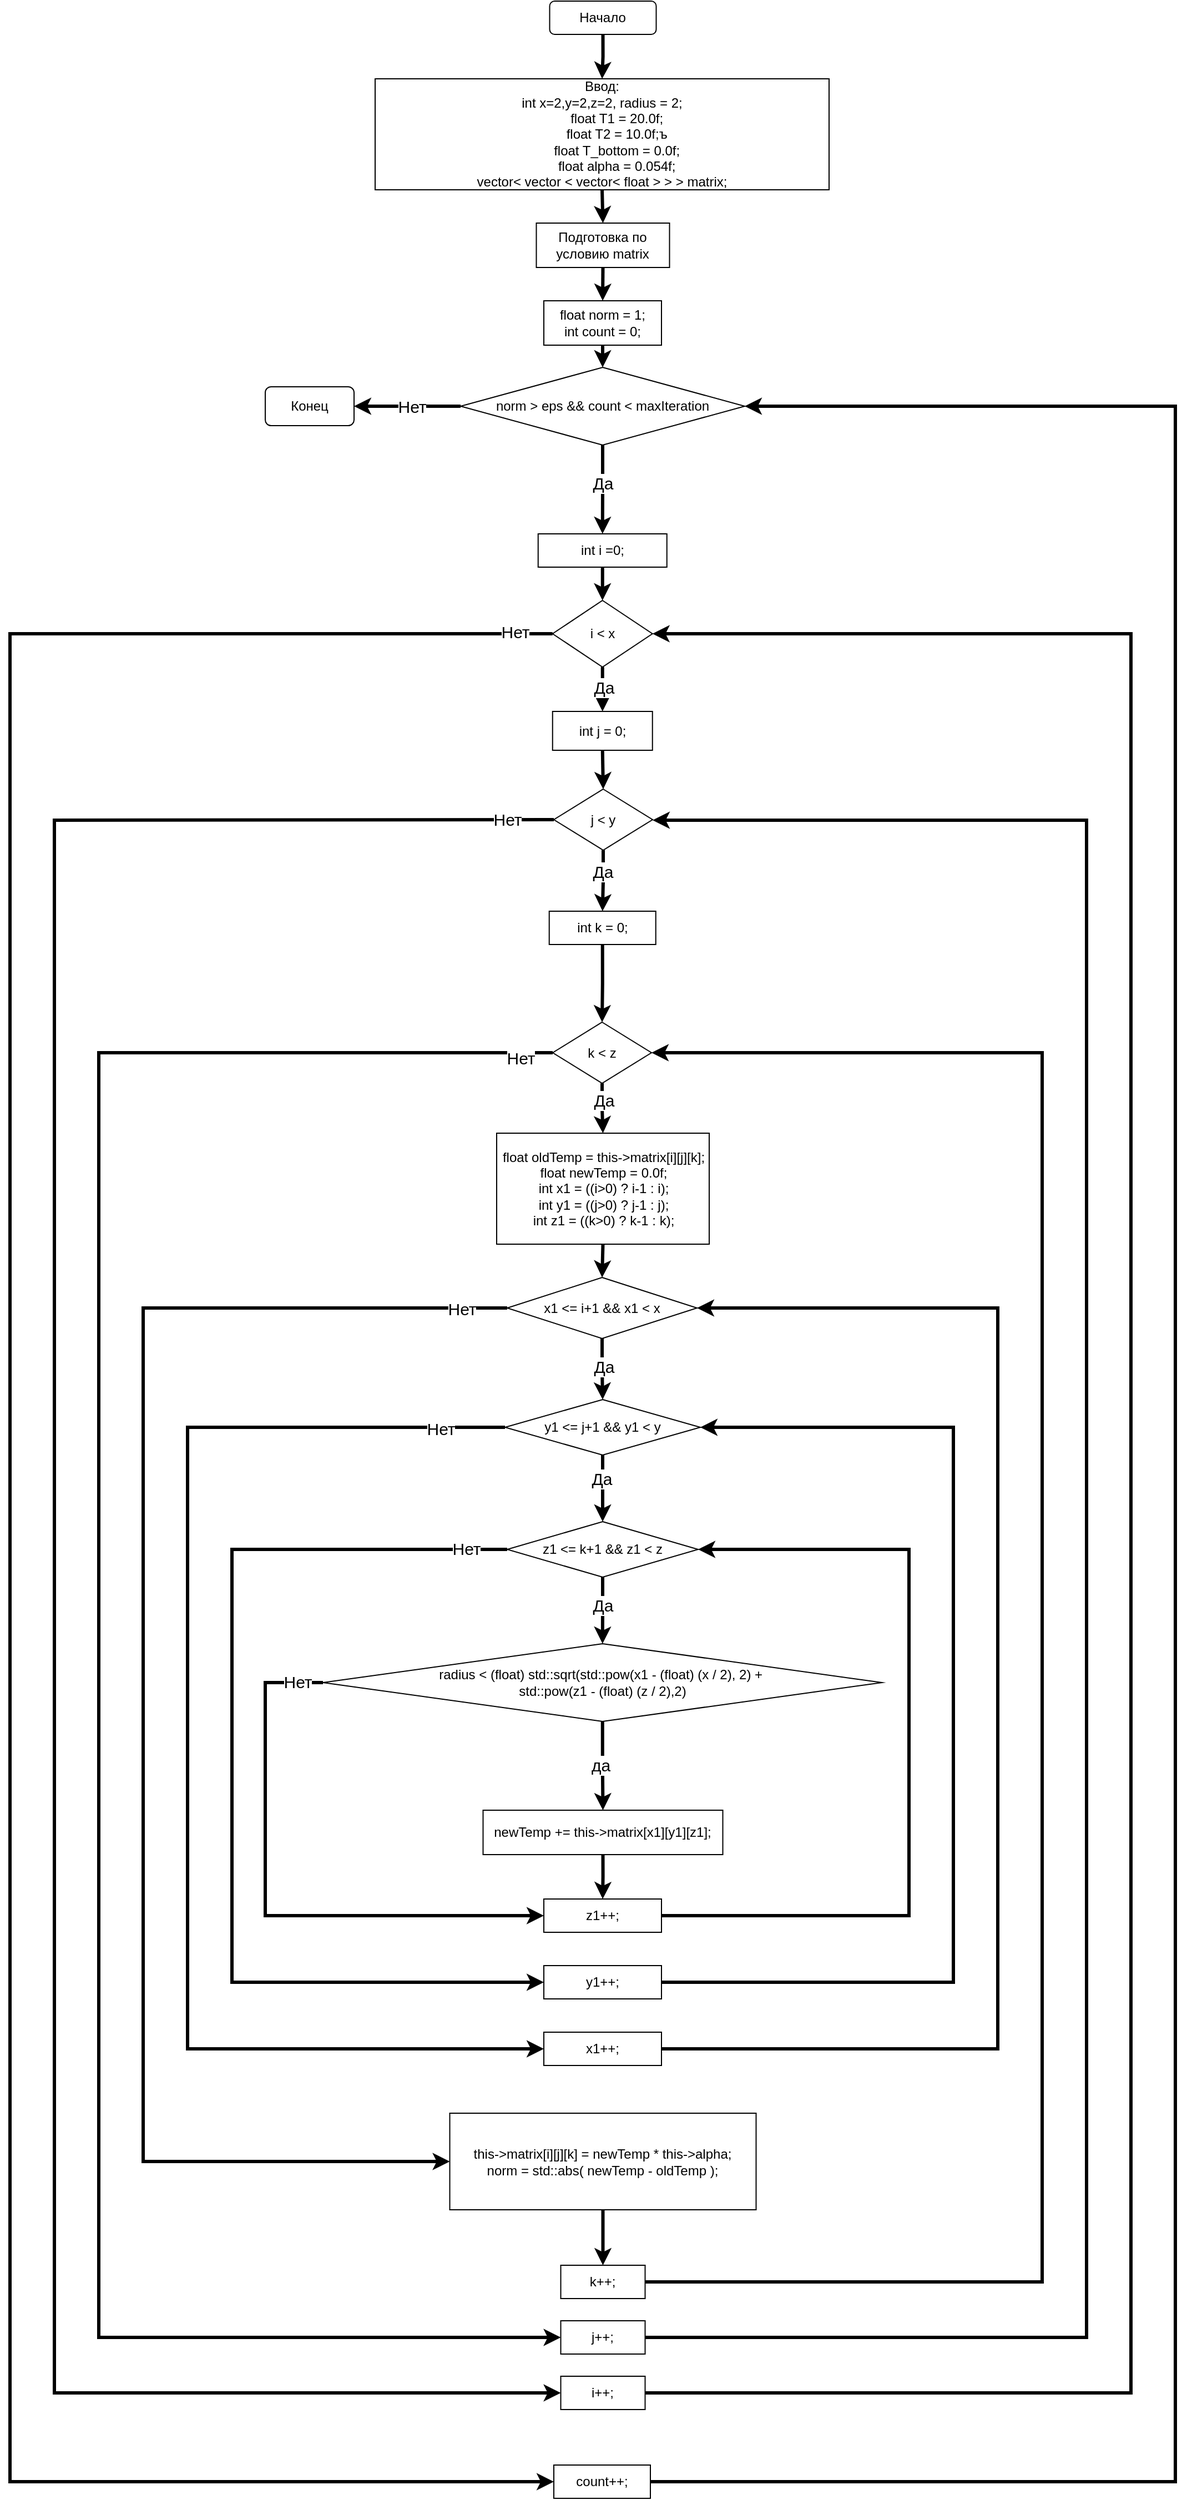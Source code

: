 <mxfile version="22.1.11" type="device">
  <diagram name="Страница — 1" id="awArnvR5Iuga0fq9ilaS">
    <mxGraphModel dx="2514" dy="2056" grid="1" gridSize="10" guides="1" tooltips="1" connect="1" arrows="1" fold="1" page="1" pageScale="1" pageWidth="827" pageHeight="1169" math="0" shadow="0">
      <root>
        <mxCell id="0" />
        <mxCell id="1" parent="0" />
        <mxCell id="TS6oc4gRKHX0Rn7SnbGG-12" style="edgeStyle=orthogonalEdgeStyle;rounded=0;orthogonalLoop=1;jettySize=auto;html=1;exitX=0.5;exitY=1;exitDx=0;exitDy=0;entryX=0.5;entryY=0;entryDx=0;entryDy=0;strokeWidth=3;" edge="1" parent="1" source="TS6oc4gRKHX0Rn7SnbGG-1" target="TS6oc4gRKHX0Rn7SnbGG-11">
          <mxGeometry relative="1" as="geometry" />
        </mxCell>
        <mxCell id="TS6oc4gRKHX0Rn7SnbGG-1" value="Начало" style="rounded=1;whiteSpace=wrap;html=1;" vertex="1" parent="1">
          <mxGeometry x="366.25" y="-180" width="96" height="30" as="geometry" />
        </mxCell>
        <mxCell id="TS6oc4gRKHX0Rn7SnbGG-8" style="edgeStyle=orthogonalEdgeStyle;rounded=0;orthogonalLoop=1;jettySize=auto;html=1;exitX=0.5;exitY=1;exitDx=0;exitDy=0;entryX=0.5;entryY=0;entryDx=0;entryDy=0;strokeWidth=3;" edge="1" parent="1" source="TS6oc4gRKHX0Rn7SnbGG-2" target="TS6oc4gRKHX0Rn7SnbGG-4">
          <mxGeometry relative="1" as="geometry" />
        </mxCell>
        <mxCell id="TS6oc4gRKHX0Rn7SnbGG-2" value="&lt;div&gt;float norm = 1;&lt;/div&gt;&lt;div&gt;&lt;span style=&quot;background-color: initial;&quot;&gt;int count = 0;&lt;/span&gt;&lt;/div&gt;" style="rounded=0;whiteSpace=wrap;html=1;" vertex="1" parent="1">
          <mxGeometry x="361" y="90" width="106" height="40" as="geometry" />
        </mxCell>
        <mxCell id="TS6oc4gRKHX0Rn7SnbGG-7" style="edgeStyle=orthogonalEdgeStyle;rounded=0;orthogonalLoop=1;jettySize=auto;html=1;exitX=0.5;exitY=1;exitDx=0;exitDy=0;entryX=0.5;entryY=0;entryDx=0;entryDy=0;strokeWidth=3;" edge="1" parent="1" source="TS6oc4gRKHX0Rn7SnbGG-4" target="TS6oc4gRKHX0Rn7SnbGG-89">
          <mxGeometry relative="1" as="geometry">
            <mxPoint x="414" y="280" as="targetPoint" />
          </mxGeometry>
        </mxCell>
        <mxCell id="TS6oc4gRKHX0Rn7SnbGG-9" value="&lt;font style=&quot;font-size: 15px;&quot;&gt;Да&lt;/font&gt;" style="edgeLabel;html=1;align=center;verticalAlign=middle;resizable=0;points=[];" vertex="1" connectable="0" parent="TS6oc4gRKHX0Rn7SnbGG-7">
          <mxGeometry x="-0.15" relative="1" as="geometry">
            <mxPoint as="offset" />
          </mxGeometry>
        </mxCell>
        <mxCell id="TS6oc4gRKHX0Rn7SnbGG-82" style="edgeStyle=orthogonalEdgeStyle;rounded=0;orthogonalLoop=1;jettySize=auto;html=1;exitX=0;exitY=0.5;exitDx=0;exitDy=0;entryX=1;entryY=0.5;entryDx=0;entryDy=0;strokeWidth=3;" edge="1" parent="1" source="TS6oc4gRKHX0Rn7SnbGG-4" target="TS6oc4gRKHX0Rn7SnbGG-81">
          <mxGeometry relative="1" as="geometry" />
        </mxCell>
        <mxCell id="TS6oc4gRKHX0Rn7SnbGG-83" value="&lt;font style=&quot;font-size: 15px;&quot;&gt;Нет&lt;/font&gt;" style="edgeLabel;html=1;align=center;verticalAlign=middle;resizable=0;points=[];" vertex="1" connectable="0" parent="TS6oc4gRKHX0Rn7SnbGG-82">
          <mxGeometry x="-0.07" relative="1" as="geometry">
            <mxPoint as="offset" />
          </mxGeometry>
        </mxCell>
        <mxCell id="TS6oc4gRKHX0Rn7SnbGG-4" value="norm &amp;gt; eps &amp;amp;&amp;amp; count &amp;lt; maxIteration" style="rhombus;whiteSpace=wrap;html=1;" vertex="1" parent="1">
          <mxGeometry x="286" y="150" width="256" height="70" as="geometry" />
        </mxCell>
        <mxCell id="TS6oc4gRKHX0Rn7SnbGG-78" style="edgeStyle=orthogonalEdgeStyle;rounded=0;orthogonalLoop=1;jettySize=auto;html=1;entryX=0;entryY=0.5;entryDx=0;entryDy=0;strokeWidth=3;exitX=0;exitY=0.5;exitDx=0;exitDy=0;" edge="1" parent="1" source="TS6oc4gRKHX0Rn7SnbGG-87" target="TS6oc4gRKHX0Rn7SnbGG-74">
          <mxGeometry relative="1" as="geometry">
            <mxPoint x="369" y="557.5" as="sourcePoint" />
            <Array as="points">
              <mxPoint x="-120" y="390" />
              <mxPoint x="-120" y="2055" />
            </Array>
          </mxGeometry>
        </mxCell>
        <mxCell id="TS6oc4gRKHX0Rn7SnbGG-79" value="&lt;font style=&quot;font-size: 15px;&quot;&gt;Нет&lt;/font&gt;" style="edgeLabel;html=1;align=center;verticalAlign=middle;resizable=0;points=[];" vertex="1" connectable="0" parent="TS6oc4gRKHX0Rn7SnbGG-78">
          <mxGeometry x="-0.974" y="-2" relative="1" as="geometry">
            <mxPoint as="offset" />
          </mxGeometry>
        </mxCell>
        <mxCell id="TS6oc4gRKHX0Rn7SnbGG-76" style="edgeStyle=orthogonalEdgeStyle;rounded=0;orthogonalLoop=1;jettySize=auto;html=1;exitX=0.5;exitY=1;exitDx=0;exitDy=0;entryX=0.5;entryY=0;entryDx=0;entryDy=0;strokeWidth=3;" edge="1" parent="1" source="TS6oc4gRKHX0Rn7SnbGG-11" target="TS6oc4gRKHX0Rn7SnbGG-75">
          <mxGeometry relative="1" as="geometry" />
        </mxCell>
        <mxCell id="TS6oc4gRKHX0Rn7SnbGG-11" value="Ввод:&lt;br&gt;&lt;div style=&quot;border-color: var(--border-color);&quot;&gt;int x=2,y=2,z=2, radius = 2;&lt;/div&gt;&lt;div style=&quot;border-color: var(--border-color);&quot;&gt;&amp;nbsp; &amp;nbsp; &amp;nbsp; &amp;nbsp; float T1 = 20.0f;&lt;/div&gt;&lt;div style=&quot;border-color: var(--border-color);&quot;&gt;&amp;nbsp; &amp;nbsp; &amp;nbsp; &amp;nbsp; float T2 = 10.0f;ъ&lt;/div&gt;&lt;div style=&quot;border-color: var(--border-color);&quot;&gt;&amp;nbsp; &amp;nbsp; &amp;nbsp; &amp;nbsp; float T_bottom = 0.0f;&lt;/div&gt;&lt;div style=&quot;border-color: var(--border-color);&quot;&gt;&amp;nbsp; &amp;nbsp; &amp;nbsp; &amp;nbsp; float alpha = 0.054f;&lt;/div&gt;&lt;div style=&quot;border-color: var(--border-color);&quot;&gt;vector&amp;lt; vector &amp;lt; vector&amp;lt; float &amp;gt; &amp;gt; &amp;gt; matrix;&lt;br&gt;&lt;/div&gt;" style="rounded=0;whiteSpace=wrap;html=1;" vertex="1" parent="1">
          <mxGeometry x="209" y="-110" width="409" height="100" as="geometry" />
        </mxCell>
        <mxCell id="TS6oc4gRKHX0Rn7SnbGG-71" style="edgeStyle=orthogonalEdgeStyle;rounded=0;orthogonalLoop=1;jettySize=auto;html=1;exitX=0;exitY=0.5;exitDx=0;exitDy=0;entryX=0;entryY=0.5;entryDx=0;entryDy=0;strokeWidth=3;" edge="1" parent="1" source="TS6oc4gRKHX0Rn7SnbGG-93" target="TS6oc4gRKHX0Rn7SnbGG-70">
          <mxGeometry relative="1" as="geometry">
            <mxPoint x="369" y="667.5" as="sourcePoint" />
            <Array as="points">
              <mxPoint x="369" y="558" />
              <mxPoint x="-80" y="558" />
              <mxPoint x="-80" y="1975" />
            </Array>
          </mxGeometry>
        </mxCell>
        <mxCell id="TS6oc4gRKHX0Rn7SnbGG-72" value="&lt;font style=&quot;font-size: 15px;&quot;&gt;Нет&lt;/font&gt;" style="edgeLabel;html=1;align=center;verticalAlign=middle;resizable=0;points=[];" vertex="1" connectable="0" parent="TS6oc4gRKHX0Rn7SnbGG-71">
          <mxGeometry x="-0.964" y="-1" relative="1" as="geometry">
            <mxPoint as="offset" />
          </mxGeometry>
        </mxCell>
        <mxCell id="TS6oc4gRKHX0Rn7SnbGG-21" style="edgeStyle=orthogonalEdgeStyle;rounded=0;orthogonalLoop=1;jettySize=auto;html=1;exitX=0.5;exitY=1;exitDx=0;exitDy=0;entryX=0.5;entryY=0;entryDx=0;entryDy=0;strokeWidth=3;" edge="1" parent="1" source="TS6oc4gRKHX0Rn7SnbGG-16" target="TS6oc4gRKHX0Rn7SnbGG-20">
          <mxGeometry relative="1" as="geometry" />
        </mxCell>
        <mxCell id="TS6oc4gRKHX0Rn7SnbGG-22" value="&lt;font style=&quot;font-size: 15px;&quot;&gt;Да&lt;/font&gt;" style="edgeLabel;html=1;align=center;verticalAlign=middle;resizable=0;points=[];" vertex="1" connectable="0" parent="TS6oc4gRKHX0Rn7SnbGG-21">
          <mxGeometry x="-0.348" y="1" relative="1" as="geometry">
            <mxPoint as="offset" />
          </mxGeometry>
        </mxCell>
        <mxCell id="TS6oc4gRKHX0Rn7SnbGG-67" style="edgeStyle=orthogonalEdgeStyle;rounded=0;orthogonalLoop=1;jettySize=auto;html=1;exitX=0;exitY=0.5;exitDx=0;exitDy=0;entryX=0;entryY=0.5;entryDx=0;entryDy=0;strokeWidth=3;" edge="1" parent="1" source="TS6oc4gRKHX0Rn7SnbGG-16" target="TS6oc4gRKHX0Rn7SnbGG-65">
          <mxGeometry relative="1" as="geometry">
            <Array as="points">
              <mxPoint x="-40" y="767" />
              <mxPoint x="-40" y="1925" />
            </Array>
          </mxGeometry>
        </mxCell>
        <mxCell id="TS6oc4gRKHX0Rn7SnbGG-68" value="&lt;font style=&quot;font-size: 15px;&quot;&gt;Нет&lt;/font&gt;" style="edgeLabel;html=1;align=center;verticalAlign=middle;resizable=0;points=[];" vertex="1" connectable="0" parent="TS6oc4gRKHX0Rn7SnbGG-67">
          <mxGeometry x="-0.969" y="4" relative="1" as="geometry">
            <mxPoint x="1" as="offset" />
          </mxGeometry>
        </mxCell>
        <mxCell id="TS6oc4gRKHX0Rn7SnbGG-16" value="k &amp;lt; z" style="rhombus;whiteSpace=wrap;html=1;" vertex="1" parent="1">
          <mxGeometry x="369" y="740" width="89" height="55" as="geometry" />
        </mxCell>
        <mxCell id="TS6oc4gRKHX0Rn7SnbGG-34" style="edgeStyle=orthogonalEdgeStyle;rounded=0;orthogonalLoop=1;jettySize=auto;html=1;exitX=0.5;exitY=1;exitDx=0;exitDy=0;entryX=0.5;entryY=0;entryDx=0;entryDy=0;strokeWidth=3;" edge="1" parent="1" source="TS6oc4gRKHX0Rn7SnbGG-20" target="TS6oc4gRKHX0Rn7SnbGG-28">
          <mxGeometry relative="1" as="geometry" />
        </mxCell>
        <mxCell id="TS6oc4gRKHX0Rn7SnbGG-20" value="&lt;div&gt;float oldTemp = this-&amp;gt;matrix[i][j][k];&lt;/div&gt;&lt;div&gt;&lt;span style=&quot;background-color: initial;&quot;&gt;float newTemp = 0.0f;&lt;/span&gt;&lt;/div&gt;&lt;div&gt;&lt;span style=&quot;background-color: initial;&quot;&gt;int x1 = ((i&amp;gt;0) ? i-1 : i);&lt;br&gt;&lt;/span&gt;&lt;/div&gt;&lt;div&gt;&lt;span style=&quot;background-color: initial;&quot;&gt;int y1 = ((j&amp;gt;0) ? j-1 : j);&lt;/span&gt;&lt;br&gt;&lt;/div&gt;&lt;div&gt;&lt;span style=&quot;background-color: initial;&quot;&gt;int z1 = ((k&amp;gt;0) ? k-1 : k);&lt;br&gt;&lt;/span&gt;&lt;/div&gt;" style="rounded=0;whiteSpace=wrap;html=1;" vertex="1" parent="1">
          <mxGeometry x="318.5" y="840" width="191.5" height="100" as="geometry" />
        </mxCell>
        <mxCell id="TS6oc4gRKHX0Rn7SnbGG-26" style="edgeStyle=orthogonalEdgeStyle;rounded=0;orthogonalLoop=1;jettySize=auto;html=1;exitX=0.5;exitY=1;exitDx=0;exitDy=0;entryX=0.5;entryY=0;entryDx=0;entryDy=0;strokeWidth=3;" edge="1" parent="1" source="TS6oc4gRKHX0Rn7SnbGG-28" target="TS6oc4gRKHX0Rn7SnbGG-31">
          <mxGeometry relative="1" as="geometry" />
        </mxCell>
        <mxCell id="TS6oc4gRKHX0Rn7SnbGG-27" value="&lt;font style=&quot;font-size: 15px;&quot;&gt;Да&lt;/font&gt;" style="edgeLabel;html=1;align=center;verticalAlign=middle;resizable=0;points=[];" vertex="1" connectable="0" parent="TS6oc4gRKHX0Rn7SnbGG-26">
          <mxGeometry x="-0.115" y="1" relative="1" as="geometry">
            <mxPoint as="offset" />
          </mxGeometry>
        </mxCell>
        <mxCell id="TS6oc4gRKHX0Rn7SnbGG-59" style="edgeStyle=orthogonalEdgeStyle;rounded=0;orthogonalLoop=1;jettySize=auto;html=1;exitX=0;exitY=0.5;exitDx=0;exitDy=0;entryX=0;entryY=0.5;entryDx=0;entryDy=0;strokeWidth=3;" edge="1" parent="1" source="TS6oc4gRKHX0Rn7SnbGG-28" target="TS6oc4gRKHX0Rn7SnbGG-58">
          <mxGeometry relative="1" as="geometry">
            <Array as="points">
              <mxPoint y="997" />
              <mxPoint y="1767" />
            </Array>
          </mxGeometry>
        </mxCell>
        <mxCell id="TS6oc4gRKHX0Rn7SnbGG-60" value="&lt;font style=&quot;font-size: 15px;&quot;&gt;Нет&lt;/font&gt;" style="edgeLabel;html=1;align=center;verticalAlign=middle;resizable=0;points=[];" vertex="1" connectable="0" parent="TS6oc4gRKHX0Rn7SnbGG-59">
          <mxGeometry x="-0.973" y="3" relative="1" as="geometry">
            <mxPoint x="-23" y="-3" as="offset" />
          </mxGeometry>
        </mxCell>
        <mxCell id="TS6oc4gRKHX0Rn7SnbGG-28" value="x1 &amp;lt;= i+1 &amp;amp;&amp;amp; x1 &amp;lt; x" style="rhombus;whiteSpace=wrap;html=1;" vertex="1" parent="1">
          <mxGeometry x="328" y="970" width="171" height="55" as="geometry" />
        </mxCell>
        <mxCell id="TS6oc4gRKHX0Rn7SnbGG-29" style="edgeStyle=orthogonalEdgeStyle;rounded=0;orthogonalLoop=1;jettySize=auto;html=1;exitX=0.5;exitY=1;exitDx=0;exitDy=0;entryX=0.5;entryY=0;entryDx=0;entryDy=0;strokeWidth=3;" edge="1" parent="1" source="TS6oc4gRKHX0Rn7SnbGG-31" target="TS6oc4gRKHX0Rn7SnbGG-33">
          <mxGeometry relative="1" as="geometry" />
        </mxCell>
        <mxCell id="TS6oc4gRKHX0Rn7SnbGG-30" value="&lt;font style=&quot;font-size: 15px;&quot;&gt;Да&lt;/font&gt;" style="edgeLabel;html=1;align=center;verticalAlign=middle;resizable=0;points=[];" vertex="1" connectable="0" parent="TS6oc4gRKHX0Rn7SnbGG-29">
          <mxGeometry x="-0.324" y="-1" relative="1" as="geometry">
            <mxPoint as="offset" />
          </mxGeometry>
        </mxCell>
        <mxCell id="TS6oc4gRKHX0Rn7SnbGG-55" style="edgeStyle=orthogonalEdgeStyle;rounded=0;orthogonalLoop=1;jettySize=auto;html=1;exitX=0;exitY=0.5;exitDx=0;exitDy=0;entryX=0;entryY=0.5;entryDx=0;entryDy=0;strokeWidth=3;" edge="1" parent="1" source="TS6oc4gRKHX0Rn7SnbGG-31" target="TS6oc4gRKHX0Rn7SnbGG-54">
          <mxGeometry relative="1" as="geometry">
            <Array as="points">
              <mxPoint x="40" y="1105" />
              <mxPoint x="40" y="1665" />
            </Array>
          </mxGeometry>
        </mxCell>
        <mxCell id="TS6oc4gRKHX0Rn7SnbGG-56" value="&lt;font style=&quot;font-size: 15px;&quot;&gt;Нет&lt;/font&gt;" style="edgeLabel;html=1;align=center;verticalAlign=middle;resizable=0;points=[];" vertex="1" connectable="0" parent="TS6oc4gRKHX0Rn7SnbGG-55">
          <mxGeometry x="-0.901" y="1" relative="1" as="geometry">
            <mxPoint as="offset" />
          </mxGeometry>
        </mxCell>
        <mxCell id="TS6oc4gRKHX0Rn7SnbGG-31" value="y1 &amp;lt;= j+1 &amp;amp;&amp;amp; y1 &amp;lt; y" style="rhombus;whiteSpace=wrap;html=1;" vertex="1" parent="1">
          <mxGeometry x="326" y="1080" width="176" height="50" as="geometry" />
        </mxCell>
        <mxCell id="TS6oc4gRKHX0Rn7SnbGG-36" style="edgeStyle=orthogonalEdgeStyle;rounded=0;orthogonalLoop=1;jettySize=auto;html=1;exitX=0.5;exitY=1;exitDx=0;exitDy=0;entryX=0.5;entryY=0;entryDx=0;entryDy=0;strokeWidth=3;" edge="1" parent="1" source="TS6oc4gRKHX0Rn7SnbGG-33" target="TS6oc4gRKHX0Rn7SnbGG-35">
          <mxGeometry relative="1" as="geometry" />
        </mxCell>
        <mxCell id="TS6oc4gRKHX0Rn7SnbGG-37" value="&lt;font style=&quot;font-size: 15px;&quot;&gt;Да&lt;/font&gt;" style="edgeLabel;html=1;align=center;verticalAlign=middle;resizable=0;points=[];" vertex="1" connectable="0" parent="TS6oc4gRKHX0Rn7SnbGG-36">
          <mxGeometry x="-0.166" relative="1" as="geometry">
            <mxPoint as="offset" />
          </mxGeometry>
        </mxCell>
        <mxCell id="TS6oc4gRKHX0Rn7SnbGG-51" style="edgeStyle=orthogonalEdgeStyle;rounded=0;orthogonalLoop=1;jettySize=auto;html=1;exitX=0;exitY=0.5;exitDx=0;exitDy=0;entryX=0;entryY=0.5;entryDx=0;entryDy=0;strokeWidth=3;" edge="1" parent="1" source="TS6oc4gRKHX0Rn7SnbGG-33" target="TS6oc4gRKHX0Rn7SnbGG-50">
          <mxGeometry relative="1" as="geometry">
            <Array as="points">
              <mxPoint x="80" y="1215" />
              <mxPoint x="80" y="1605" />
            </Array>
          </mxGeometry>
        </mxCell>
        <mxCell id="TS6oc4gRKHX0Rn7SnbGG-52" value="&lt;font style=&quot;font-size: 15px;&quot;&gt;Нет&lt;/font&gt;" style="edgeLabel;html=1;align=center;verticalAlign=middle;resizable=0;points=[];" vertex="1" connectable="0" parent="TS6oc4gRKHX0Rn7SnbGG-51">
          <mxGeometry x="-0.919" y="-1" relative="1" as="geometry">
            <mxPoint as="offset" />
          </mxGeometry>
        </mxCell>
        <mxCell id="TS6oc4gRKHX0Rn7SnbGG-33" value="z1 &amp;lt;= k+1 &amp;amp;&amp;amp; z1 &amp;lt; z" style="rhombus;whiteSpace=wrap;html=1;" vertex="1" parent="1">
          <mxGeometry x="328" y="1190" width="172" height="50" as="geometry" />
        </mxCell>
        <mxCell id="TS6oc4gRKHX0Rn7SnbGG-39" style="edgeStyle=orthogonalEdgeStyle;rounded=0;orthogonalLoop=1;jettySize=auto;html=1;exitX=0.5;exitY=1;exitDx=0;exitDy=0;entryX=0.5;entryY=0;entryDx=0;entryDy=0;strokeWidth=3;" edge="1" parent="1" source="TS6oc4gRKHX0Rn7SnbGG-35" target="TS6oc4gRKHX0Rn7SnbGG-38">
          <mxGeometry relative="1" as="geometry" />
        </mxCell>
        <mxCell id="TS6oc4gRKHX0Rn7SnbGG-40" value="&lt;font style=&quot;font-size: 15px;&quot;&gt;да&lt;/font&gt;" style="edgeLabel;html=1;align=center;verticalAlign=middle;resizable=0;points=[];" vertex="1" connectable="0" parent="TS6oc4gRKHX0Rn7SnbGG-39">
          <mxGeometry x="-0.045" y="-2" relative="1" as="geometry">
            <mxPoint as="offset" />
          </mxGeometry>
        </mxCell>
        <mxCell id="TS6oc4gRKHX0Rn7SnbGG-44" style="edgeStyle=orthogonalEdgeStyle;rounded=0;orthogonalLoop=1;jettySize=auto;html=1;exitX=0;exitY=0.5;exitDx=0;exitDy=0;entryX=0;entryY=0.5;entryDx=0;entryDy=0;strokeWidth=3;" edge="1" parent="1" source="TS6oc4gRKHX0Rn7SnbGG-35" target="TS6oc4gRKHX0Rn7SnbGG-41">
          <mxGeometry relative="1" as="geometry">
            <Array as="points">
              <mxPoint x="110" y="1335" />
              <mxPoint x="110" y="1545" />
            </Array>
          </mxGeometry>
        </mxCell>
        <mxCell id="TS6oc4gRKHX0Rn7SnbGG-45" value="&lt;font style=&quot;font-size: 15px;&quot;&gt;Нет&lt;/font&gt;" style="edgeLabel;html=1;align=center;verticalAlign=middle;resizable=0;points=[];" vertex="1" connectable="0" parent="TS6oc4gRKHX0Rn7SnbGG-44">
          <mxGeometry x="-0.908" y="-1" relative="1" as="geometry">
            <mxPoint as="offset" />
          </mxGeometry>
        </mxCell>
        <mxCell id="TS6oc4gRKHX0Rn7SnbGG-35" value="radius &amp;lt;&amp;nbsp;(float) std::sqrt(std::pow(x1 - (float) (x / 2), 2) +&amp;nbsp;&lt;br&gt;&lt;span style=&quot;background-color: initial;&quot;&gt;std::pow(z1 - (float) (z / 2),&lt;/span&gt;&lt;span style=&quot;background-color: initial;&quot;&gt;2)&lt;/span&gt;" style="rhombus;whiteSpace=wrap;html=1;" vertex="1" parent="1">
          <mxGeometry x="162" y="1300" width="503.75" height="70" as="geometry" />
        </mxCell>
        <mxCell id="TS6oc4gRKHX0Rn7SnbGG-43" style="edgeStyle=orthogonalEdgeStyle;rounded=0;orthogonalLoop=1;jettySize=auto;html=1;exitX=0.5;exitY=1;exitDx=0;exitDy=0;entryX=0.5;entryY=0;entryDx=0;entryDy=0;strokeWidth=3;" edge="1" parent="1" source="TS6oc4gRKHX0Rn7SnbGG-38" target="TS6oc4gRKHX0Rn7SnbGG-41">
          <mxGeometry relative="1" as="geometry" />
        </mxCell>
        <mxCell id="TS6oc4gRKHX0Rn7SnbGG-38" value="newTemp += this-&amp;gt;matrix[x1][y1][z1];" style="rounded=0;whiteSpace=wrap;html=1;" vertex="1" parent="1">
          <mxGeometry x="306.25" y="1450" width="216" height="40" as="geometry" />
        </mxCell>
        <mxCell id="TS6oc4gRKHX0Rn7SnbGG-48" style="edgeStyle=orthogonalEdgeStyle;rounded=0;orthogonalLoop=1;jettySize=auto;html=1;exitX=1;exitY=0.5;exitDx=0;exitDy=0;entryX=1;entryY=0.5;entryDx=0;entryDy=0;strokeWidth=3;" edge="1" parent="1" source="TS6oc4gRKHX0Rn7SnbGG-41" target="TS6oc4gRKHX0Rn7SnbGG-33">
          <mxGeometry relative="1" as="geometry">
            <Array as="points">
              <mxPoint x="690" y="1545" />
              <mxPoint x="690" y="1215" />
            </Array>
          </mxGeometry>
        </mxCell>
        <mxCell id="TS6oc4gRKHX0Rn7SnbGG-41" value="z1++;" style="rounded=0;whiteSpace=wrap;html=1;" vertex="1" parent="1">
          <mxGeometry x="361" y="1530" width="106" height="30" as="geometry" />
        </mxCell>
        <mxCell id="TS6oc4gRKHX0Rn7SnbGG-53" style="edgeStyle=orthogonalEdgeStyle;rounded=0;orthogonalLoop=1;jettySize=auto;html=1;exitX=1;exitY=0.5;exitDx=0;exitDy=0;entryX=1;entryY=0.5;entryDx=0;entryDy=0;strokeWidth=3;" edge="1" parent="1" source="TS6oc4gRKHX0Rn7SnbGG-50" target="TS6oc4gRKHX0Rn7SnbGG-31">
          <mxGeometry relative="1" as="geometry">
            <Array as="points">
              <mxPoint x="730" y="1605" />
              <mxPoint x="730" y="1105" />
            </Array>
          </mxGeometry>
        </mxCell>
        <mxCell id="TS6oc4gRKHX0Rn7SnbGG-50" value="y1++;" style="rounded=0;whiteSpace=wrap;html=1;" vertex="1" parent="1">
          <mxGeometry x="361" y="1590" width="106" height="30" as="geometry" />
        </mxCell>
        <mxCell id="TS6oc4gRKHX0Rn7SnbGG-57" style="edgeStyle=orthogonalEdgeStyle;rounded=0;orthogonalLoop=1;jettySize=auto;html=1;exitX=1;exitY=0.5;exitDx=0;exitDy=0;entryX=1;entryY=0.5;entryDx=0;entryDy=0;strokeWidth=3;" edge="1" parent="1" source="TS6oc4gRKHX0Rn7SnbGG-54" target="TS6oc4gRKHX0Rn7SnbGG-28">
          <mxGeometry relative="1" as="geometry">
            <Array as="points">
              <mxPoint x="770" y="1665" />
              <mxPoint x="770" y="997" />
            </Array>
          </mxGeometry>
        </mxCell>
        <mxCell id="TS6oc4gRKHX0Rn7SnbGG-54" value="x1++;" style="rounded=0;whiteSpace=wrap;html=1;" vertex="1" parent="1">
          <mxGeometry x="361" y="1650" width="106" height="30" as="geometry" />
        </mxCell>
        <mxCell id="TS6oc4gRKHX0Rn7SnbGG-62" style="edgeStyle=orthogonalEdgeStyle;rounded=0;orthogonalLoop=1;jettySize=auto;html=1;exitX=0.5;exitY=1;exitDx=0;exitDy=0;entryX=0.5;entryY=0;entryDx=0;entryDy=0;strokeWidth=3;" edge="1" parent="1" source="TS6oc4gRKHX0Rn7SnbGG-58" target="TS6oc4gRKHX0Rn7SnbGG-61">
          <mxGeometry relative="1" as="geometry" />
        </mxCell>
        <mxCell id="TS6oc4gRKHX0Rn7SnbGG-58" value="this-&amp;gt;matrix[i][j][k] = newTemp * this-&amp;gt;alpha;&lt;br&gt;norm = std::abs( newTemp - oldTemp );" style="rounded=0;whiteSpace=wrap;html=1;" vertex="1" parent="1">
          <mxGeometry x="276.25" y="1723" width="276" height="87" as="geometry" />
        </mxCell>
        <mxCell id="TS6oc4gRKHX0Rn7SnbGG-64" style="edgeStyle=orthogonalEdgeStyle;rounded=0;orthogonalLoop=1;jettySize=auto;html=1;exitX=1;exitY=0.5;exitDx=0;exitDy=0;entryX=1;entryY=0.5;entryDx=0;entryDy=0;strokeWidth=3;" edge="1" parent="1" source="TS6oc4gRKHX0Rn7SnbGG-61" target="TS6oc4gRKHX0Rn7SnbGG-16">
          <mxGeometry relative="1" as="geometry">
            <Array as="points">
              <mxPoint x="810" y="1875" />
              <mxPoint x="810" y="767" />
            </Array>
          </mxGeometry>
        </mxCell>
        <mxCell id="TS6oc4gRKHX0Rn7SnbGG-61" value="k++;" style="rounded=0;whiteSpace=wrap;html=1;" vertex="1" parent="1">
          <mxGeometry x="376.25" y="1860" width="76" height="30" as="geometry" />
        </mxCell>
        <mxCell id="TS6oc4gRKHX0Rn7SnbGG-69" style="edgeStyle=orthogonalEdgeStyle;rounded=0;orthogonalLoop=1;jettySize=auto;html=1;exitX=1;exitY=0.5;exitDx=0;exitDy=0;entryX=1;entryY=0.5;entryDx=0;entryDy=0;strokeWidth=3;" edge="1" parent="1" source="TS6oc4gRKHX0Rn7SnbGG-65" target="TS6oc4gRKHX0Rn7SnbGG-93">
          <mxGeometry relative="1" as="geometry">
            <mxPoint x="458" y="667.5" as="targetPoint" />
            <Array as="points">
              <mxPoint x="850" y="1925" />
              <mxPoint x="850" y="558" />
              <mxPoint x="459" y="558" />
            </Array>
          </mxGeometry>
        </mxCell>
        <mxCell id="TS6oc4gRKHX0Rn7SnbGG-65" value="j++;" style="rounded=0;whiteSpace=wrap;html=1;" vertex="1" parent="1">
          <mxGeometry x="376.25" y="1910" width="76" height="30" as="geometry" />
        </mxCell>
        <mxCell id="TS6oc4gRKHX0Rn7SnbGG-73" style="edgeStyle=orthogonalEdgeStyle;rounded=0;orthogonalLoop=1;jettySize=auto;html=1;exitX=1;exitY=0.5;exitDx=0;exitDy=0;entryX=1;entryY=0.5;entryDx=0;entryDy=0;strokeWidth=3;" edge="1" parent="1" source="TS6oc4gRKHX0Rn7SnbGG-70" target="TS6oc4gRKHX0Rn7SnbGG-87">
          <mxGeometry relative="1" as="geometry">
            <mxPoint x="458" y="557.5" as="targetPoint" />
            <Array as="points">
              <mxPoint x="890" y="1975" />
              <mxPoint x="890" y="390" />
            </Array>
          </mxGeometry>
        </mxCell>
        <mxCell id="TS6oc4gRKHX0Rn7SnbGG-70" value="i++;" style="rounded=0;whiteSpace=wrap;html=1;" vertex="1" parent="1">
          <mxGeometry x="376.25" y="1960" width="76" height="30" as="geometry" />
        </mxCell>
        <mxCell id="TS6oc4gRKHX0Rn7SnbGG-80" style="edgeStyle=orthogonalEdgeStyle;rounded=0;orthogonalLoop=1;jettySize=auto;html=1;exitX=1;exitY=0.5;exitDx=0;exitDy=0;entryX=1;entryY=0.5;entryDx=0;entryDy=0;strokeWidth=3;" edge="1" parent="1" source="TS6oc4gRKHX0Rn7SnbGG-74" target="TS6oc4gRKHX0Rn7SnbGG-4">
          <mxGeometry relative="1" as="geometry">
            <mxPoint x="630" y="2055.212" as="targetPoint" />
            <Array as="points">
              <mxPoint x="930" y="2055" />
              <mxPoint x="930" y="185" />
            </Array>
          </mxGeometry>
        </mxCell>
        <mxCell id="TS6oc4gRKHX0Rn7SnbGG-74" value="count++;" style="rounded=0;whiteSpace=wrap;html=1;" vertex="1" parent="1">
          <mxGeometry x="370" y="2040" width="87" height="30" as="geometry" />
        </mxCell>
        <mxCell id="TS6oc4gRKHX0Rn7SnbGG-77" style="edgeStyle=orthogonalEdgeStyle;rounded=0;orthogonalLoop=1;jettySize=auto;html=1;exitX=0.5;exitY=1;exitDx=0;exitDy=0;entryX=0.5;entryY=0;entryDx=0;entryDy=0;strokeWidth=3;" edge="1" parent="1" source="TS6oc4gRKHX0Rn7SnbGG-75" target="TS6oc4gRKHX0Rn7SnbGG-2">
          <mxGeometry relative="1" as="geometry" />
        </mxCell>
        <mxCell id="TS6oc4gRKHX0Rn7SnbGG-75" value="Подготовка по условию matrix" style="rounded=0;whiteSpace=wrap;html=1;" vertex="1" parent="1">
          <mxGeometry x="354.25" y="20" width="120" height="40" as="geometry" />
        </mxCell>
        <mxCell id="TS6oc4gRKHX0Rn7SnbGG-81" value="Конец" style="rounded=1;whiteSpace=wrap;html=1;" vertex="1" parent="1">
          <mxGeometry x="110" y="167.5" width="80" height="35" as="geometry" />
        </mxCell>
        <mxCell id="TS6oc4gRKHX0Rn7SnbGG-84" style="edgeStyle=orthogonalEdgeStyle;rounded=0;orthogonalLoop=1;jettySize=auto;html=1;exitX=0.5;exitY=1;exitDx=0;exitDy=0;strokeWidth=3;entryX=0.5;entryY=0;entryDx=0;entryDy=0;" edge="1" parent="1" source="TS6oc4gRKHX0Rn7SnbGG-87" target="TS6oc4gRKHX0Rn7SnbGG-96">
          <mxGeometry relative="1" as="geometry">
            <mxPoint x="476.11" y="520" as="targetPoint" />
          </mxGeometry>
        </mxCell>
        <mxCell id="TS6oc4gRKHX0Rn7SnbGG-85" value="&lt;font style=&quot;font-size: 15px;&quot;&gt;Да&lt;/font&gt;" style="edgeLabel;html=1;align=center;verticalAlign=middle;resizable=0;points=[];" vertex="1" connectable="0" parent="TS6oc4gRKHX0Rn7SnbGG-84">
          <mxGeometry x="-0.115" y="1" relative="1" as="geometry">
            <mxPoint as="offset" />
          </mxGeometry>
        </mxCell>
        <mxCell id="TS6oc4gRKHX0Rn7SnbGG-87" value="i &amp;lt; x" style="rhombus;whiteSpace=wrap;html=1;" vertex="1" parent="1">
          <mxGeometry x="368.86" y="360" width="90" height="60" as="geometry" />
        </mxCell>
        <mxCell id="TS6oc4gRKHX0Rn7SnbGG-88" style="edgeStyle=orthogonalEdgeStyle;rounded=0;orthogonalLoop=1;jettySize=auto;html=1;exitX=0.5;exitY=1;exitDx=0;exitDy=0;entryX=0.5;entryY=0;entryDx=0;entryDy=0;strokeWidth=3;" edge="1" parent="1" source="TS6oc4gRKHX0Rn7SnbGG-89" target="TS6oc4gRKHX0Rn7SnbGG-87">
          <mxGeometry relative="1" as="geometry" />
        </mxCell>
        <mxCell id="TS6oc4gRKHX0Rn7SnbGG-89" value="int i =0;" style="rounded=0;whiteSpace=wrap;html=1;" vertex="1" parent="1">
          <mxGeometry x="355.87" y="300" width="116" height="30" as="geometry" />
        </mxCell>
        <mxCell id="TS6oc4gRKHX0Rn7SnbGG-90" style="edgeStyle=orthogonalEdgeStyle;rounded=0;orthogonalLoop=1;jettySize=auto;html=1;exitX=0.5;exitY=1;exitDx=0;exitDy=0;entryX=0.5;entryY=0;entryDx=0;entryDy=0;strokeWidth=3;" edge="1" parent="1" source="TS6oc4gRKHX0Rn7SnbGG-93" target="TS6oc4gRKHX0Rn7SnbGG-98">
          <mxGeometry relative="1" as="geometry" />
        </mxCell>
        <mxCell id="TS6oc4gRKHX0Rn7SnbGG-91" value="&lt;font style=&quot;font-size: 15px;&quot;&gt;Да&lt;/font&gt;" style="edgeLabel;html=1;align=center;verticalAlign=middle;resizable=0;points=[];" vertex="1" connectable="0" parent="TS6oc4gRKHX0Rn7SnbGG-90">
          <mxGeometry x="-0.324" y="-1" relative="1" as="geometry">
            <mxPoint as="offset" />
          </mxGeometry>
        </mxCell>
        <mxCell id="TS6oc4gRKHX0Rn7SnbGG-93" value="j &amp;lt; y" style="rhombus;whiteSpace=wrap;html=1;" vertex="1" parent="1">
          <mxGeometry x="370.0" y="530" width="89" height="55" as="geometry" />
        </mxCell>
        <mxCell id="TS6oc4gRKHX0Rn7SnbGG-95" style="edgeStyle=orthogonalEdgeStyle;rounded=0;orthogonalLoop=1;jettySize=auto;html=1;exitX=0.5;exitY=1;exitDx=0;exitDy=0;entryX=0.5;entryY=0;entryDx=0;entryDy=0;strokeWidth=3;" edge="1" parent="1" source="TS6oc4gRKHX0Rn7SnbGG-96" target="TS6oc4gRKHX0Rn7SnbGG-93">
          <mxGeometry relative="1" as="geometry" />
        </mxCell>
        <mxCell id="TS6oc4gRKHX0Rn7SnbGG-96" value="int j = 0;" style="rounded=0;whiteSpace=wrap;html=1;" vertex="1" parent="1">
          <mxGeometry x="368.87" y="460" width="90" height="35" as="geometry" />
        </mxCell>
        <mxCell id="TS6oc4gRKHX0Rn7SnbGG-97" style="edgeStyle=orthogonalEdgeStyle;rounded=0;orthogonalLoop=1;jettySize=auto;html=1;exitX=0.5;exitY=1;exitDx=0;exitDy=0;entryX=0.5;entryY=0;entryDx=0;entryDy=0;strokeWidth=3;" edge="1" parent="1" source="TS6oc4gRKHX0Rn7SnbGG-98" target="TS6oc4gRKHX0Rn7SnbGG-16">
          <mxGeometry relative="1" as="geometry">
            <mxPoint x="414.11" y="721" as="targetPoint" />
          </mxGeometry>
        </mxCell>
        <mxCell id="TS6oc4gRKHX0Rn7SnbGG-98" value="int k = 0;" style="rounded=0;whiteSpace=wrap;html=1;" vertex="1" parent="1">
          <mxGeometry x="365.86" y="640" width="96" height="30" as="geometry" />
        </mxCell>
      </root>
    </mxGraphModel>
  </diagram>
</mxfile>
